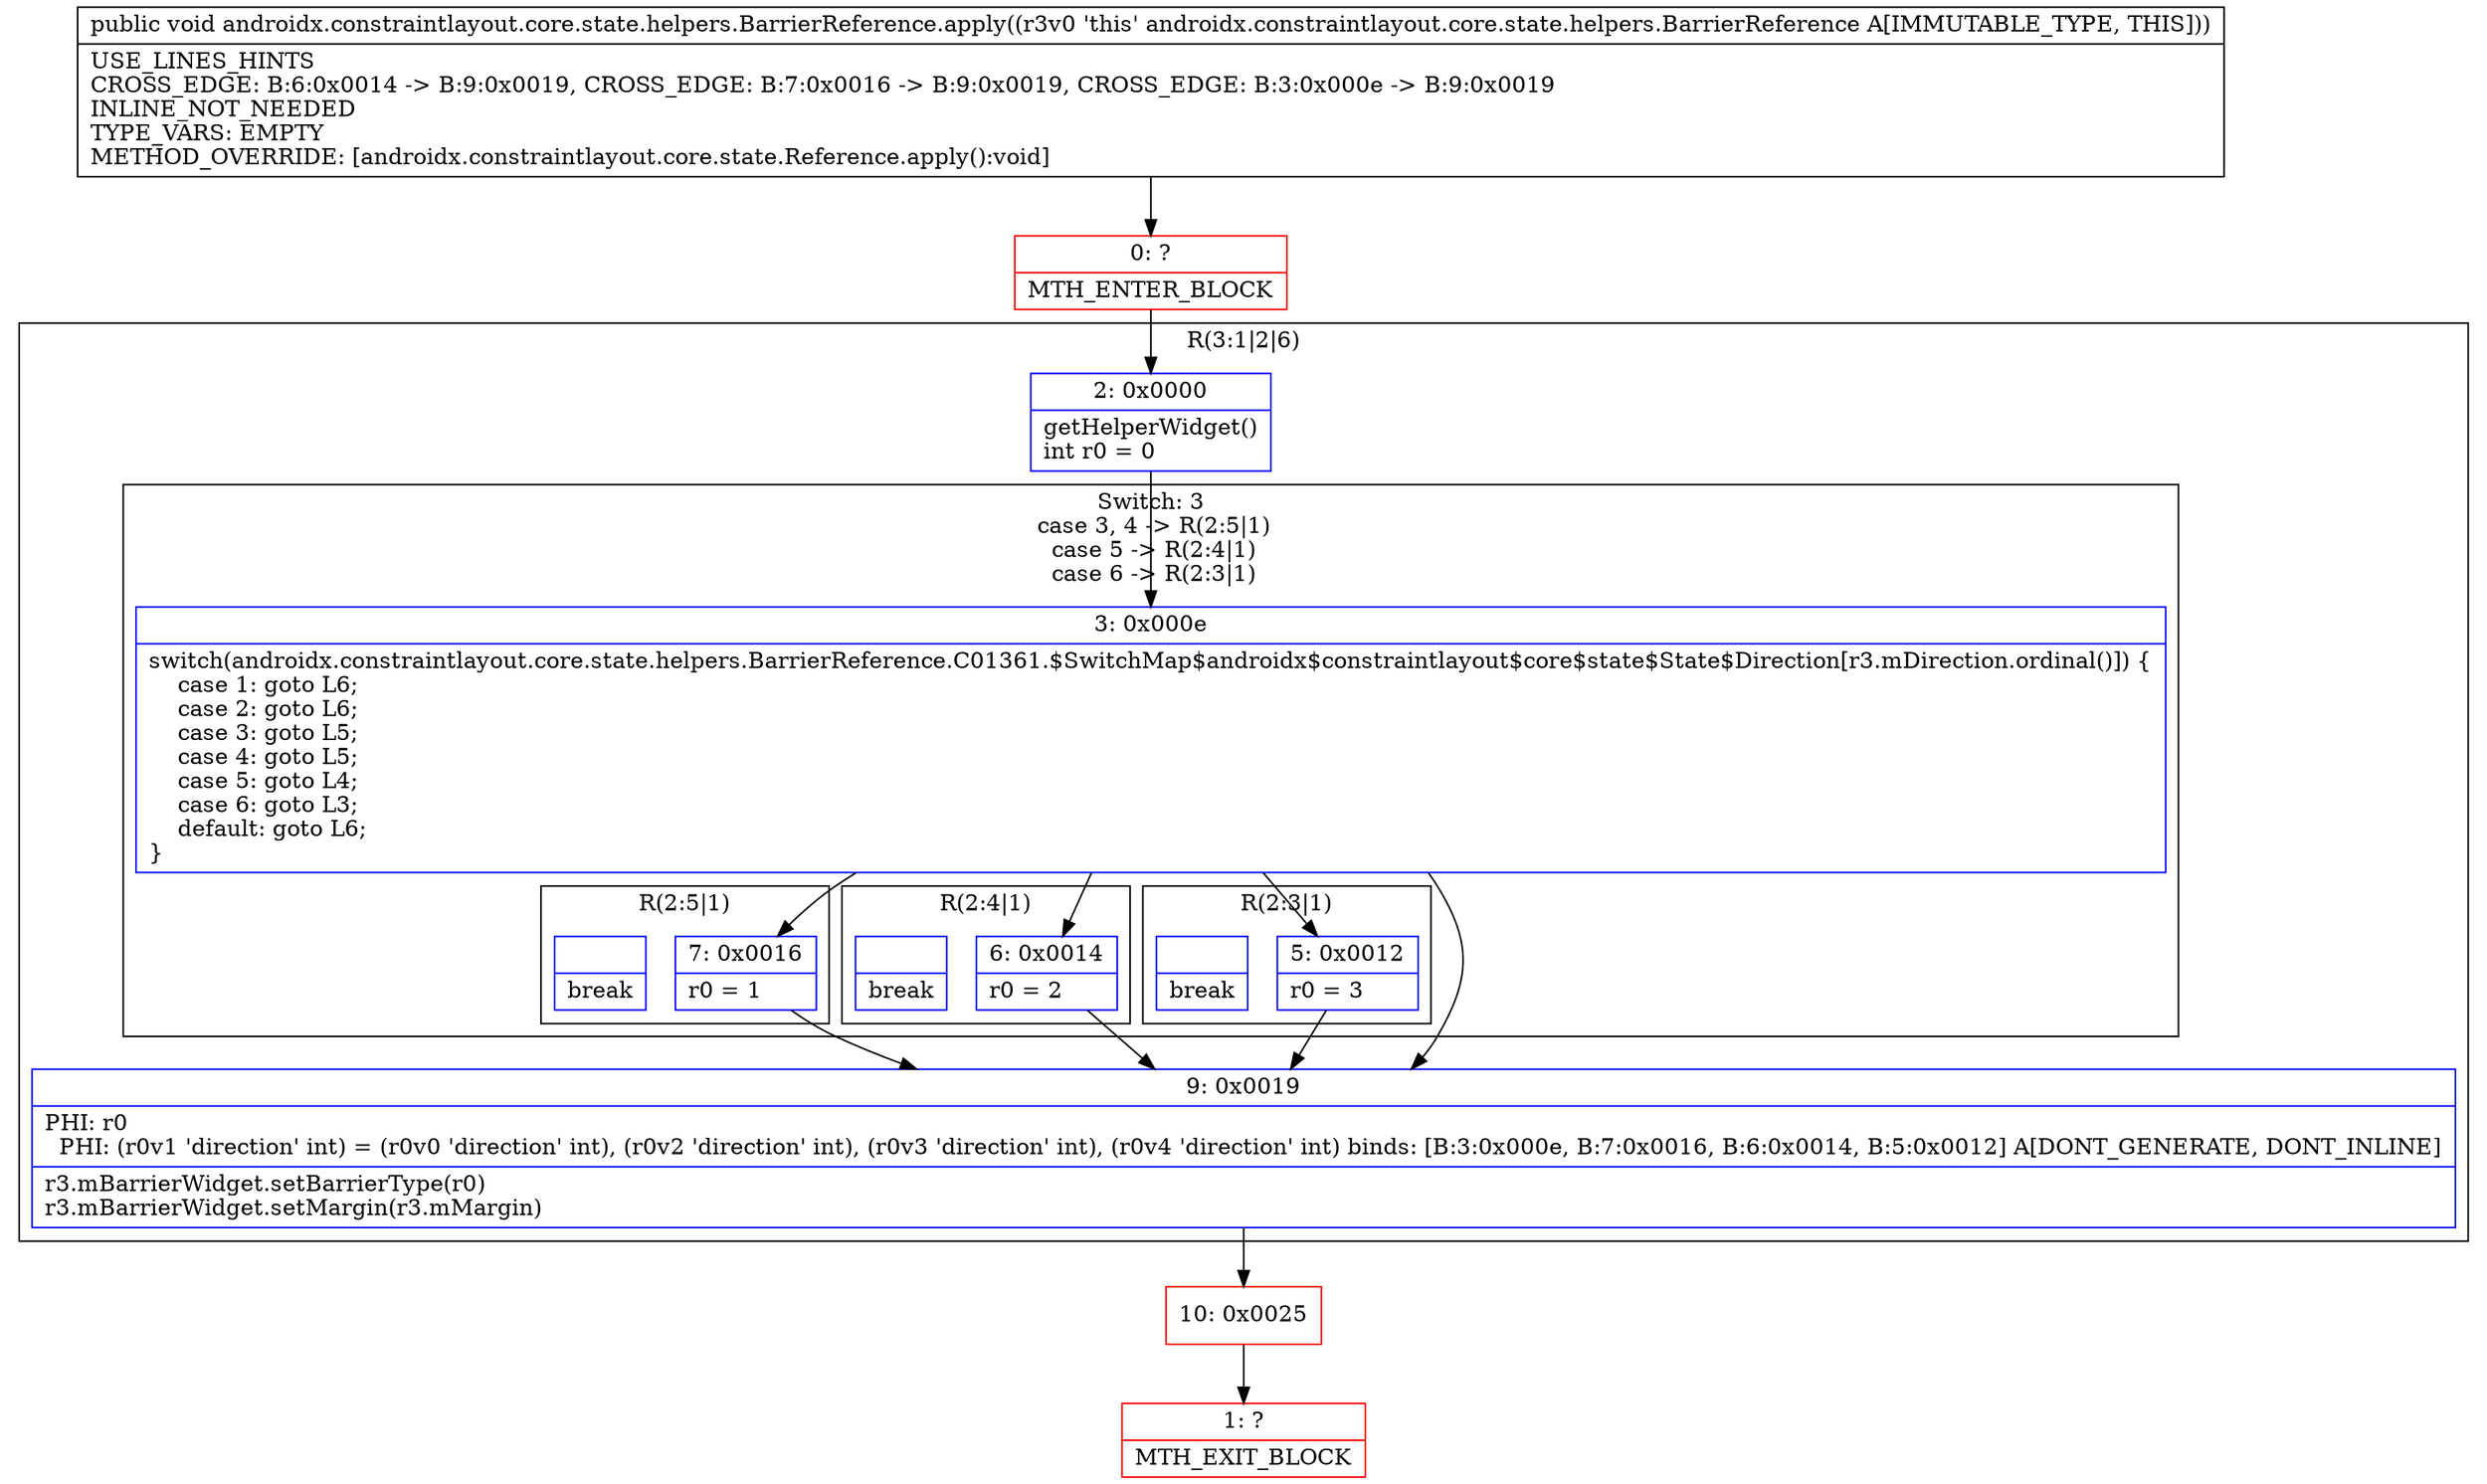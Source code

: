 digraph "CFG forandroidx.constraintlayout.core.state.helpers.BarrierReference.apply()V" {
subgraph cluster_Region_1256181319 {
label = "R(3:1|2|6)";
node [shape=record,color=blue];
Node_2 [shape=record,label="{2\:\ 0x0000|getHelperWidget()\lint r0 = 0\l}"];
subgraph cluster_SwitchRegion_1404579521 {
label = "Switch: 3
 case 3, 4 -> R(2:5|1)
 case 5 -> R(2:4|1)
 case 6 -> R(2:3|1)";
node [shape=record,color=blue];
Node_3 [shape=record,label="{3\:\ 0x000e|switch(androidx.constraintlayout.core.state.helpers.BarrierReference.C01361.$SwitchMap$androidx$constraintlayout$core$state$State$Direction[r3.mDirection.ordinal()]) \{\l    case 1: goto L6;\l    case 2: goto L6;\l    case 3: goto L5;\l    case 4: goto L5;\l    case 5: goto L4;\l    case 6: goto L3;\l    default: goto L6;\l\}\l}"];
subgraph cluster_Region_1247749977 {
label = "R(2:5|1)";
node [shape=record,color=blue];
Node_7 [shape=record,label="{7\:\ 0x0016|r0 = 1\l}"];
Node_InsnContainer_1012193476 [shape=record,label="{|break\l}"];
}
subgraph cluster_Region_1821909956 {
label = "R(2:4|1)";
node [shape=record,color=blue];
Node_6 [shape=record,label="{6\:\ 0x0014|r0 = 2\l}"];
Node_InsnContainer_1204248455 [shape=record,label="{|break\l}"];
}
subgraph cluster_Region_874615450 {
label = "R(2:3|1)";
node [shape=record,color=blue];
Node_5 [shape=record,label="{5\:\ 0x0012|r0 = 3\l}"];
Node_InsnContainer_1968733208 [shape=record,label="{|break\l}"];
}
}
Node_9 [shape=record,label="{9\:\ 0x0019|PHI: r0 \l  PHI: (r0v1 'direction' int) = (r0v0 'direction' int), (r0v2 'direction' int), (r0v3 'direction' int), (r0v4 'direction' int) binds: [B:3:0x000e, B:7:0x0016, B:6:0x0014, B:5:0x0012] A[DONT_GENERATE, DONT_INLINE]\l|r3.mBarrierWidget.setBarrierType(r0)\lr3.mBarrierWidget.setMargin(r3.mMargin)\l}"];
}
Node_0 [shape=record,color=red,label="{0\:\ ?|MTH_ENTER_BLOCK\l}"];
Node_10 [shape=record,color=red,label="{10\:\ 0x0025}"];
Node_1 [shape=record,color=red,label="{1\:\ ?|MTH_EXIT_BLOCK\l}"];
MethodNode[shape=record,label="{public void androidx.constraintlayout.core.state.helpers.BarrierReference.apply((r3v0 'this' androidx.constraintlayout.core.state.helpers.BarrierReference A[IMMUTABLE_TYPE, THIS]))  | USE_LINES_HINTS\lCROSS_EDGE: B:6:0x0014 \-\> B:9:0x0019, CROSS_EDGE: B:7:0x0016 \-\> B:9:0x0019, CROSS_EDGE: B:3:0x000e \-\> B:9:0x0019\lINLINE_NOT_NEEDED\lTYPE_VARS: EMPTY\lMETHOD_OVERRIDE: [androidx.constraintlayout.core.state.Reference.apply():void]\l}"];
MethodNode -> Node_0;Node_2 -> Node_3;
Node_3 -> Node_5;
Node_3 -> Node_6;
Node_3 -> Node_7;
Node_3 -> Node_9;
Node_7 -> Node_9;
Node_6 -> Node_9;
Node_5 -> Node_9;
Node_9 -> Node_10;
Node_0 -> Node_2;
Node_10 -> Node_1;
}


